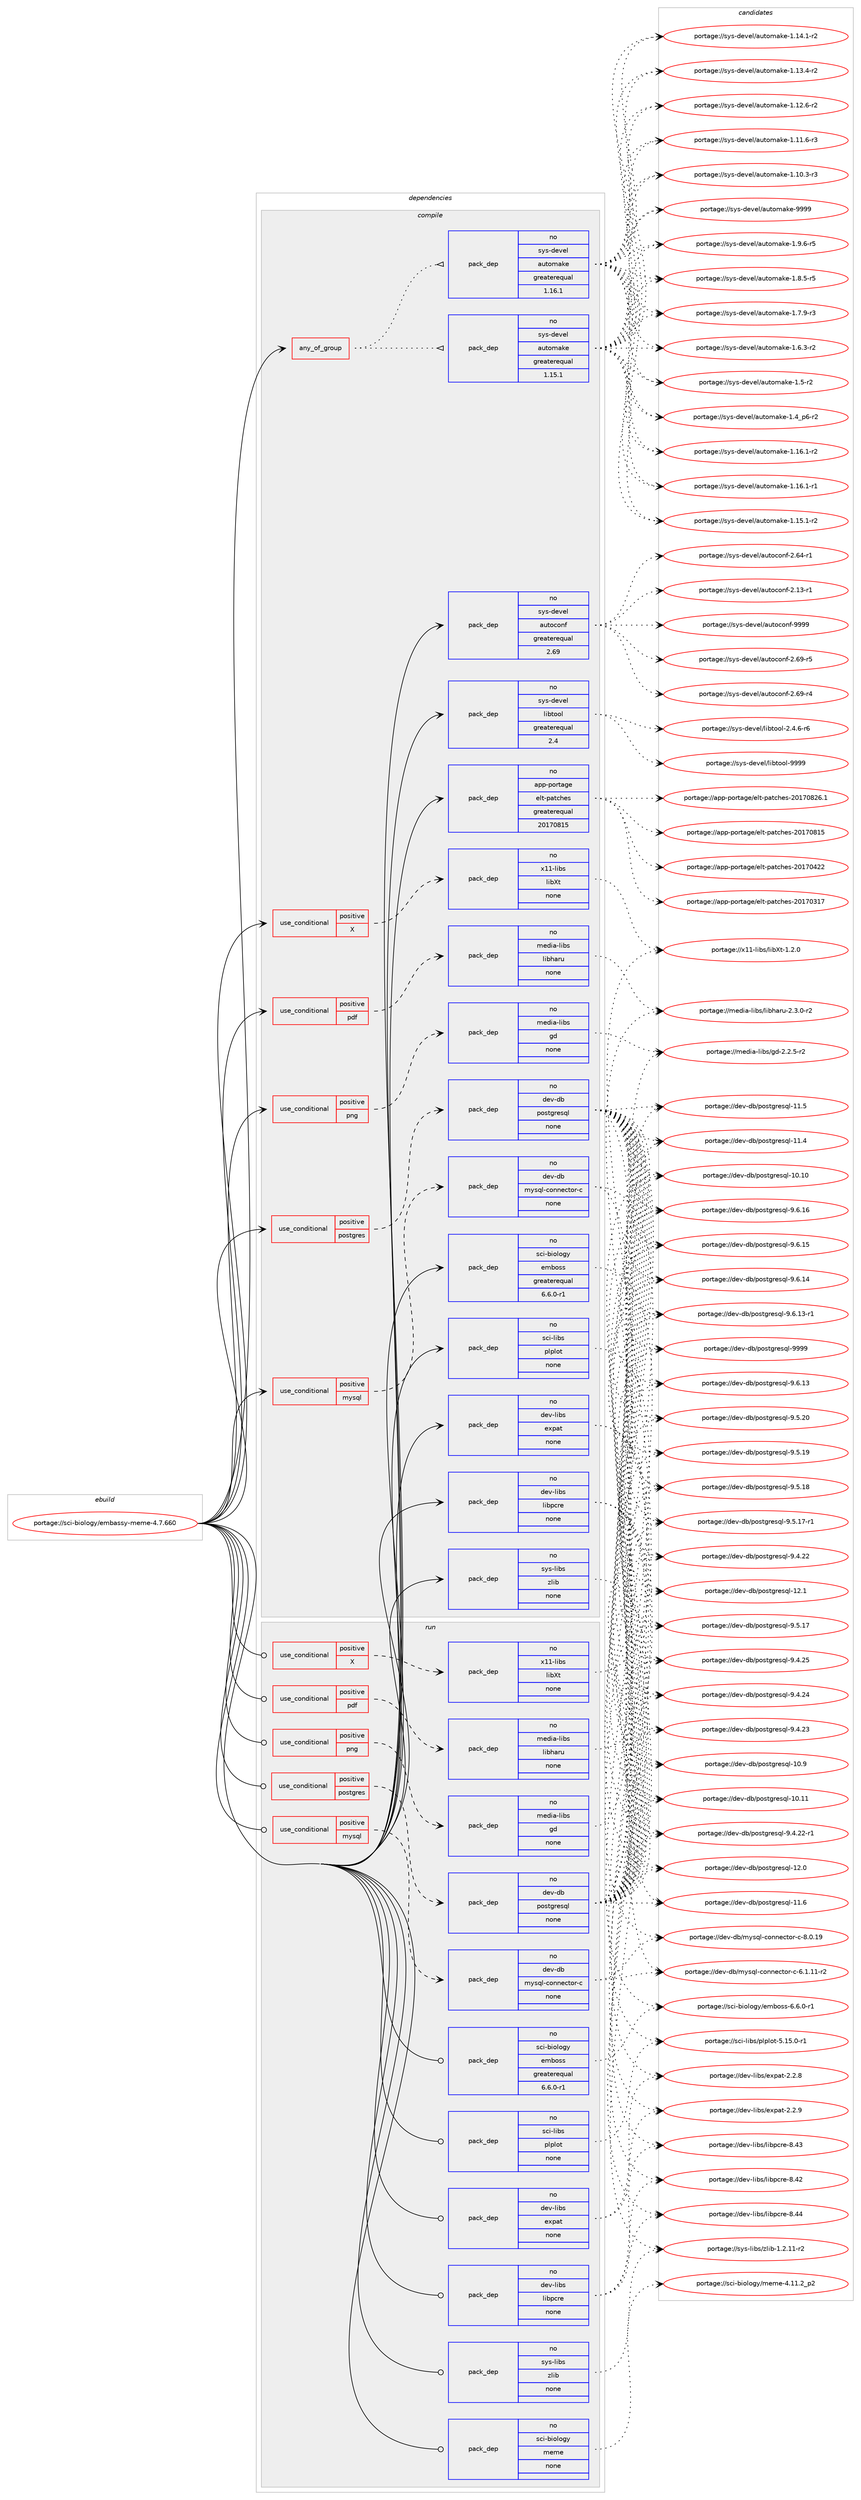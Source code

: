 digraph prolog {

# *************
# Graph options
# *************

newrank=true;
concentrate=true;
compound=true;
graph [rankdir=LR,fontname=Helvetica,fontsize=10,ranksep=1.5];#, ranksep=2.5, nodesep=0.2];
edge  [arrowhead=vee];
node  [fontname=Helvetica,fontsize=10];

# **********
# The ebuild
# **********

subgraph cluster_leftcol {
color=gray;
rank=same;
label=<<i>ebuild</i>>;
id [label="portage://sci-biology/embassy-meme-4.7.660", color=red, width=4, href="../sci-biology/embassy-meme-4.7.660.svg"];
}

# ****************
# The dependencies
# ****************

subgraph cluster_midcol {
color=gray;
label=<<i>dependencies</i>>;
subgraph cluster_compile {
fillcolor="#eeeeee";
style=filled;
label=<<i>compile</i>>;
subgraph any1655 {
dependency100907 [label=<<TABLE BORDER="0" CELLBORDER="1" CELLSPACING="0" CELLPADDING="4"><TR><TD CELLPADDING="10">any_of_group</TD></TR></TABLE>>, shape=none, color=red];subgraph pack78791 {
dependency100908 [label=<<TABLE BORDER="0" CELLBORDER="1" CELLSPACING="0" CELLPADDING="4" WIDTH="220"><TR><TD ROWSPAN="6" CELLPADDING="30">pack_dep</TD></TR><TR><TD WIDTH="110">no</TD></TR><TR><TD>sys-devel</TD></TR><TR><TD>automake</TD></TR><TR><TD>greaterequal</TD></TR><TR><TD>1.16.1</TD></TR></TABLE>>, shape=none, color=blue];
}
dependency100907:e -> dependency100908:w [weight=20,style="dotted",arrowhead="oinv"];
subgraph pack78792 {
dependency100909 [label=<<TABLE BORDER="0" CELLBORDER="1" CELLSPACING="0" CELLPADDING="4" WIDTH="220"><TR><TD ROWSPAN="6" CELLPADDING="30">pack_dep</TD></TR><TR><TD WIDTH="110">no</TD></TR><TR><TD>sys-devel</TD></TR><TR><TD>automake</TD></TR><TR><TD>greaterequal</TD></TR><TR><TD>1.15.1</TD></TR></TABLE>>, shape=none, color=blue];
}
dependency100907:e -> dependency100909:w [weight=20,style="dotted",arrowhead="oinv"];
}
id:e -> dependency100907:w [weight=20,style="solid",arrowhead="vee"];
subgraph cond20370 {
dependency100910 [label=<<TABLE BORDER="0" CELLBORDER="1" CELLSPACING="0" CELLPADDING="4"><TR><TD ROWSPAN="3" CELLPADDING="10">use_conditional</TD></TR><TR><TD>positive</TD></TR><TR><TD>X</TD></TR></TABLE>>, shape=none, color=red];
subgraph pack78793 {
dependency100911 [label=<<TABLE BORDER="0" CELLBORDER="1" CELLSPACING="0" CELLPADDING="4" WIDTH="220"><TR><TD ROWSPAN="6" CELLPADDING="30">pack_dep</TD></TR><TR><TD WIDTH="110">no</TD></TR><TR><TD>x11-libs</TD></TR><TR><TD>libXt</TD></TR><TR><TD>none</TD></TR><TR><TD></TD></TR></TABLE>>, shape=none, color=blue];
}
dependency100910:e -> dependency100911:w [weight=20,style="dashed",arrowhead="vee"];
}
id:e -> dependency100910:w [weight=20,style="solid",arrowhead="vee"];
subgraph cond20371 {
dependency100912 [label=<<TABLE BORDER="0" CELLBORDER="1" CELLSPACING="0" CELLPADDING="4"><TR><TD ROWSPAN="3" CELLPADDING="10">use_conditional</TD></TR><TR><TD>positive</TD></TR><TR><TD>mysql</TD></TR></TABLE>>, shape=none, color=red];
subgraph pack78794 {
dependency100913 [label=<<TABLE BORDER="0" CELLBORDER="1" CELLSPACING="0" CELLPADDING="4" WIDTH="220"><TR><TD ROWSPAN="6" CELLPADDING="30">pack_dep</TD></TR><TR><TD WIDTH="110">no</TD></TR><TR><TD>dev-db</TD></TR><TR><TD>mysql-connector-c</TD></TR><TR><TD>none</TD></TR><TR><TD></TD></TR></TABLE>>, shape=none, color=blue];
}
dependency100912:e -> dependency100913:w [weight=20,style="dashed",arrowhead="vee"];
}
id:e -> dependency100912:w [weight=20,style="solid",arrowhead="vee"];
subgraph cond20372 {
dependency100914 [label=<<TABLE BORDER="0" CELLBORDER="1" CELLSPACING="0" CELLPADDING="4"><TR><TD ROWSPAN="3" CELLPADDING="10">use_conditional</TD></TR><TR><TD>positive</TD></TR><TR><TD>pdf</TD></TR></TABLE>>, shape=none, color=red];
subgraph pack78795 {
dependency100915 [label=<<TABLE BORDER="0" CELLBORDER="1" CELLSPACING="0" CELLPADDING="4" WIDTH="220"><TR><TD ROWSPAN="6" CELLPADDING="30">pack_dep</TD></TR><TR><TD WIDTH="110">no</TD></TR><TR><TD>media-libs</TD></TR><TR><TD>libharu</TD></TR><TR><TD>none</TD></TR><TR><TD></TD></TR></TABLE>>, shape=none, color=blue];
}
dependency100914:e -> dependency100915:w [weight=20,style="dashed",arrowhead="vee"];
}
id:e -> dependency100914:w [weight=20,style="solid",arrowhead="vee"];
subgraph cond20373 {
dependency100916 [label=<<TABLE BORDER="0" CELLBORDER="1" CELLSPACING="0" CELLPADDING="4"><TR><TD ROWSPAN="3" CELLPADDING="10">use_conditional</TD></TR><TR><TD>positive</TD></TR><TR><TD>png</TD></TR></TABLE>>, shape=none, color=red];
subgraph pack78796 {
dependency100917 [label=<<TABLE BORDER="0" CELLBORDER="1" CELLSPACING="0" CELLPADDING="4" WIDTH="220"><TR><TD ROWSPAN="6" CELLPADDING="30">pack_dep</TD></TR><TR><TD WIDTH="110">no</TD></TR><TR><TD>media-libs</TD></TR><TR><TD>gd</TD></TR><TR><TD>none</TD></TR><TR><TD></TD></TR></TABLE>>, shape=none, color=blue];
}
dependency100916:e -> dependency100917:w [weight=20,style="dashed",arrowhead="vee"];
}
id:e -> dependency100916:w [weight=20,style="solid",arrowhead="vee"];
subgraph cond20374 {
dependency100918 [label=<<TABLE BORDER="0" CELLBORDER="1" CELLSPACING="0" CELLPADDING="4"><TR><TD ROWSPAN="3" CELLPADDING="10">use_conditional</TD></TR><TR><TD>positive</TD></TR><TR><TD>postgres</TD></TR></TABLE>>, shape=none, color=red];
subgraph pack78797 {
dependency100919 [label=<<TABLE BORDER="0" CELLBORDER="1" CELLSPACING="0" CELLPADDING="4" WIDTH="220"><TR><TD ROWSPAN="6" CELLPADDING="30">pack_dep</TD></TR><TR><TD WIDTH="110">no</TD></TR><TR><TD>dev-db</TD></TR><TR><TD>postgresql</TD></TR><TR><TD>none</TD></TR><TR><TD></TD></TR></TABLE>>, shape=none, color=blue];
}
dependency100918:e -> dependency100919:w [weight=20,style="dashed",arrowhead="vee"];
}
id:e -> dependency100918:w [weight=20,style="solid",arrowhead="vee"];
subgraph pack78798 {
dependency100920 [label=<<TABLE BORDER="0" CELLBORDER="1" CELLSPACING="0" CELLPADDING="4" WIDTH="220"><TR><TD ROWSPAN="6" CELLPADDING="30">pack_dep</TD></TR><TR><TD WIDTH="110">no</TD></TR><TR><TD>app-portage</TD></TR><TR><TD>elt-patches</TD></TR><TR><TD>greaterequal</TD></TR><TR><TD>20170815</TD></TR></TABLE>>, shape=none, color=blue];
}
id:e -> dependency100920:w [weight=20,style="solid",arrowhead="vee"];
subgraph pack78799 {
dependency100921 [label=<<TABLE BORDER="0" CELLBORDER="1" CELLSPACING="0" CELLPADDING="4" WIDTH="220"><TR><TD ROWSPAN="6" CELLPADDING="30">pack_dep</TD></TR><TR><TD WIDTH="110">no</TD></TR><TR><TD>dev-libs</TD></TR><TR><TD>expat</TD></TR><TR><TD>none</TD></TR><TR><TD></TD></TR></TABLE>>, shape=none, color=blue];
}
id:e -> dependency100921:w [weight=20,style="solid",arrowhead="vee"];
subgraph pack78800 {
dependency100922 [label=<<TABLE BORDER="0" CELLBORDER="1" CELLSPACING="0" CELLPADDING="4" WIDTH="220"><TR><TD ROWSPAN="6" CELLPADDING="30">pack_dep</TD></TR><TR><TD WIDTH="110">no</TD></TR><TR><TD>dev-libs</TD></TR><TR><TD>libpcre</TD></TR><TR><TD>none</TD></TR><TR><TD></TD></TR></TABLE>>, shape=none, color=blue];
}
id:e -> dependency100922:w [weight=20,style="solid",arrowhead="vee"];
subgraph pack78801 {
dependency100923 [label=<<TABLE BORDER="0" CELLBORDER="1" CELLSPACING="0" CELLPADDING="4" WIDTH="220"><TR><TD ROWSPAN="6" CELLPADDING="30">pack_dep</TD></TR><TR><TD WIDTH="110">no</TD></TR><TR><TD>sci-biology</TD></TR><TR><TD>emboss</TD></TR><TR><TD>greaterequal</TD></TR><TR><TD>6.6.0-r1</TD></TR></TABLE>>, shape=none, color=blue];
}
id:e -> dependency100923:w [weight=20,style="solid",arrowhead="vee"];
subgraph pack78802 {
dependency100924 [label=<<TABLE BORDER="0" CELLBORDER="1" CELLSPACING="0" CELLPADDING="4" WIDTH="220"><TR><TD ROWSPAN="6" CELLPADDING="30">pack_dep</TD></TR><TR><TD WIDTH="110">no</TD></TR><TR><TD>sci-libs</TD></TR><TR><TD>plplot</TD></TR><TR><TD>none</TD></TR><TR><TD></TD></TR></TABLE>>, shape=none, color=blue];
}
id:e -> dependency100924:w [weight=20,style="solid",arrowhead="vee"];
subgraph pack78803 {
dependency100925 [label=<<TABLE BORDER="0" CELLBORDER="1" CELLSPACING="0" CELLPADDING="4" WIDTH="220"><TR><TD ROWSPAN="6" CELLPADDING="30">pack_dep</TD></TR><TR><TD WIDTH="110">no</TD></TR><TR><TD>sys-devel</TD></TR><TR><TD>autoconf</TD></TR><TR><TD>greaterequal</TD></TR><TR><TD>2.69</TD></TR></TABLE>>, shape=none, color=blue];
}
id:e -> dependency100925:w [weight=20,style="solid",arrowhead="vee"];
subgraph pack78804 {
dependency100926 [label=<<TABLE BORDER="0" CELLBORDER="1" CELLSPACING="0" CELLPADDING="4" WIDTH="220"><TR><TD ROWSPAN="6" CELLPADDING="30">pack_dep</TD></TR><TR><TD WIDTH="110">no</TD></TR><TR><TD>sys-devel</TD></TR><TR><TD>libtool</TD></TR><TR><TD>greaterequal</TD></TR><TR><TD>2.4</TD></TR></TABLE>>, shape=none, color=blue];
}
id:e -> dependency100926:w [weight=20,style="solid",arrowhead="vee"];
subgraph pack78805 {
dependency100927 [label=<<TABLE BORDER="0" CELLBORDER="1" CELLSPACING="0" CELLPADDING="4" WIDTH="220"><TR><TD ROWSPAN="6" CELLPADDING="30">pack_dep</TD></TR><TR><TD WIDTH="110">no</TD></TR><TR><TD>sys-libs</TD></TR><TR><TD>zlib</TD></TR><TR><TD>none</TD></TR><TR><TD></TD></TR></TABLE>>, shape=none, color=blue];
}
id:e -> dependency100927:w [weight=20,style="solid",arrowhead="vee"];
}
subgraph cluster_compileandrun {
fillcolor="#eeeeee";
style=filled;
label=<<i>compile and run</i>>;
}
subgraph cluster_run {
fillcolor="#eeeeee";
style=filled;
label=<<i>run</i>>;
subgraph cond20375 {
dependency100928 [label=<<TABLE BORDER="0" CELLBORDER="1" CELLSPACING="0" CELLPADDING="4"><TR><TD ROWSPAN="3" CELLPADDING="10">use_conditional</TD></TR><TR><TD>positive</TD></TR><TR><TD>X</TD></TR></TABLE>>, shape=none, color=red];
subgraph pack78806 {
dependency100929 [label=<<TABLE BORDER="0" CELLBORDER="1" CELLSPACING="0" CELLPADDING="4" WIDTH="220"><TR><TD ROWSPAN="6" CELLPADDING="30">pack_dep</TD></TR><TR><TD WIDTH="110">no</TD></TR><TR><TD>x11-libs</TD></TR><TR><TD>libXt</TD></TR><TR><TD>none</TD></TR><TR><TD></TD></TR></TABLE>>, shape=none, color=blue];
}
dependency100928:e -> dependency100929:w [weight=20,style="dashed",arrowhead="vee"];
}
id:e -> dependency100928:w [weight=20,style="solid",arrowhead="odot"];
subgraph cond20376 {
dependency100930 [label=<<TABLE BORDER="0" CELLBORDER="1" CELLSPACING="0" CELLPADDING="4"><TR><TD ROWSPAN="3" CELLPADDING="10">use_conditional</TD></TR><TR><TD>positive</TD></TR><TR><TD>mysql</TD></TR></TABLE>>, shape=none, color=red];
subgraph pack78807 {
dependency100931 [label=<<TABLE BORDER="0" CELLBORDER="1" CELLSPACING="0" CELLPADDING="4" WIDTH="220"><TR><TD ROWSPAN="6" CELLPADDING="30">pack_dep</TD></TR><TR><TD WIDTH="110">no</TD></TR><TR><TD>dev-db</TD></TR><TR><TD>mysql-connector-c</TD></TR><TR><TD>none</TD></TR><TR><TD></TD></TR></TABLE>>, shape=none, color=blue];
}
dependency100930:e -> dependency100931:w [weight=20,style="dashed",arrowhead="vee"];
}
id:e -> dependency100930:w [weight=20,style="solid",arrowhead="odot"];
subgraph cond20377 {
dependency100932 [label=<<TABLE BORDER="0" CELLBORDER="1" CELLSPACING="0" CELLPADDING="4"><TR><TD ROWSPAN="3" CELLPADDING="10">use_conditional</TD></TR><TR><TD>positive</TD></TR><TR><TD>pdf</TD></TR></TABLE>>, shape=none, color=red];
subgraph pack78808 {
dependency100933 [label=<<TABLE BORDER="0" CELLBORDER="1" CELLSPACING="0" CELLPADDING="4" WIDTH="220"><TR><TD ROWSPAN="6" CELLPADDING="30">pack_dep</TD></TR><TR><TD WIDTH="110">no</TD></TR><TR><TD>media-libs</TD></TR><TR><TD>libharu</TD></TR><TR><TD>none</TD></TR><TR><TD></TD></TR></TABLE>>, shape=none, color=blue];
}
dependency100932:e -> dependency100933:w [weight=20,style="dashed",arrowhead="vee"];
}
id:e -> dependency100932:w [weight=20,style="solid",arrowhead="odot"];
subgraph cond20378 {
dependency100934 [label=<<TABLE BORDER="0" CELLBORDER="1" CELLSPACING="0" CELLPADDING="4"><TR><TD ROWSPAN="3" CELLPADDING="10">use_conditional</TD></TR><TR><TD>positive</TD></TR><TR><TD>png</TD></TR></TABLE>>, shape=none, color=red];
subgraph pack78809 {
dependency100935 [label=<<TABLE BORDER="0" CELLBORDER="1" CELLSPACING="0" CELLPADDING="4" WIDTH="220"><TR><TD ROWSPAN="6" CELLPADDING="30">pack_dep</TD></TR><TR><TD WIDTH="110">no</TD></TR><TR><TD>media-libs</TD></TR><TR><TD>gd</TD></TR><TR><TD>none</TD></TR><TR><TD></TD></TR></TABLE>>, shape=none, color=blue];
}
dependency100934:e -> dependency100935:w [weight=20,style="dashed",arrowhead="vee"];
}
id:e -> dependency100934:w [weight=20,style="solid",arrowhead="odot"];
subgraph cond20379 {
dependency100936 [label=<<TABLE BORDER="0" CELLBORDER="1" CELLSPACING="0" CELLPADDING="4"><TR><TD ROWSPAN="3" CELLPADDING="10">use_conditional</TD></TR><TR><TD>positive</TD></TR><TR><TD>postgres</TD></TR></TABLE>>, shape=none, color=red];
subgraph pack78810 {
dependency100937 [label=<<TABLE BORDER="0" CELLBORDER="1" CELLSPACING="0" CELLPADDING="4" WIDTH="220"><TR><TD ROWSPAN="6" CELLPADDING="30">pack_dep</TD></TR><TR><TD WIDTH="110">no</TD></TR><TR><TD>dev-db</TD></TR><TR><TD>postgresql</TD></TR><TR><TD>none</TD></TR><TR><TD></TD></TR></TABLE>>, shape=none, color=blue];
}
dependency100936:e -> dependency100937:w [weight=20,style="dashed",arrowhead="vee"];
}
id:e -> dependency100936:w [weight=20,style="solid",arrowhead="odot"];
subgraph pack78811 {
dependency100938 [label=<<TABLE BORDER="0" CELLBORDER="1" CELLSPACING="0" CELLPADDING="4" WIDTH="220"><TR><TD ROWSPAN="6" CELLPADDING="30">pack_dep</TD></TR><TR><TD WIDTH="110">no</TD></TR><TR><TD>dev-libs</TD></TR><TR><TD>expat</TD></TR><TR><TD>none</TD></TR><TR><TD></TD></TR></TABLE>>, shape=none, color=blue];
}
id:e -> dependency100938:w [weight=20,style="solid",arrowhead="odot"];
subgraph pack78812 {
dependency100939 [label=<<TABLE BORDER="0" CELLBORDER="1" CELLSPACING="0" CELLPADDING="4" WIDTH="220"><TR><TD ROWSPAN="6" CELLPADDING="30">pack_dep</TD></TR><TR><TD WIDTH="110">no</TD></TR><TR><TD>dev-libs</TD></TR><TR><TD>libpcre</TD></TR><TR><TD>none</TD></TR><TR><TD></TD></TR></TABLE>>, shape=none, color=blue];
}
id:e -> dependency100939:w [weight=20,style="solid",arrowhead="odot"];
subgraph pack78813 {
dependency100940 [label=<<TABLE BORDER="0" CELLBORDER="1" CELLSPACING="0" CELLPADDING="4" WIDTH="220"><TR><TD ROWSPAN="6" CELLPADDING="30">pack_dep</TD></TR><TR><TD WIDTH="110">no</TD></TR><TR><TD>sci-biology</TD></TR><TR><TD>emboss</TD></TR><TR><TD>greaterequal</TD></TR><TR><TD>6.6.0-r1</TD></TR></TABLE>>, shape=none, color=blue];
}
id:e -> dependency100940:w [weight=20,style="solid",arrowhead="odot"];
subgraph pack78814 {
dependency100941 [label=<<TABLE BORDER="0" CELLBORDER="1" CELLSPACING="0" CELLPADDING="4" WIDTH="220"><TR><TD ROWSPAN="6" CELLPADDING="30">pack_dep</TD></TR><TR><TD WIDTH="110">no</TD></TR><TR><TD>sci-biology</TD></TR><TR><TD>meme</TD></TR><TR><TD>none</TD></TR><TR><TD></TD></TR></TABLE>>, shape=none, color=blue];
}
id:e -> dependency100941:w [weight=20,style="solid",arrowhead="odot"];
subgraph pack78815 {
dependency100942 [label=<<TABLE BORDER="0" CELLBORDER="1" CELLSPACING="0" CELLPADDING="4" WIDTH="220"><TR><TD ROWSPAN="6" CELLPADDING="30">pack_dep</TD></TR><TR><TD WIDTH="110">no</TD></TR><TR><TD>sci-libs</TD></TR><TR><TD>plplot</TD></TR><TR><TD>none</TD></TR><TR><TD></TD></TR></TABLE>>, shape=none, color=blue];
}
id:e -> dependency100942:w [weight=20,style="solid",arrowhead="odot"];
subgraph pack78816 {
dependency100943 [label=<<TABLE BORDER="0" CELLBORDER="1" CELLSPACING="0" CELLPADDING="4" WIDTH="220"><TR><TD ROWSPAN="6" CELLPADDING="30">pack_dep</TD></TR><TR><TD WIDTH="110">no</TD></TR><TR><TD>sys-libs</TD></TR><TR><TD>zlib</TD></TR><TR><TD>none</TD></TR><TR><TD></TD></TR></TABLE>>, shape=none, color=blue];
}
id:e -> dependency100943:w [weight=20,style="solid",arrowhead="odot"];
}
}

# **************
# The candidates
# **************

subgraph cluster_choices {
rank=same;
color=gray;
label=<<i>candidates</i>>;

subgraph choice78791 {
color=black;
nodesep=1;
choice115121115451001011181011084797117116111109971071014557575757 [label="portage://sys-devel/automake-9999", color=red, width=4,href="../sys-devel/automake-9999.svg"];
choice115121115451001011181011084797117116111109971071014549465746544511453 [label="portage://sys-devel/automake-1.9.6-r5", color=red, width=4,href="../sys-devel/automake-1.9.6-r5.svg"];
choice115121115451001011181011084797117116111109971071014549465646534511453 [label="portage://sys-devel/automake-1.8.5-r5", color=red, width=4,href="../sys-devel/automake-1.8.5-r5.svg"];
choice115121115451001011181011084797117116111109971071014549465546574511451 [label="portage://sys-devel/automake-1.7.9-r3", color=red, width=4,href="../sys-devel/automake-1.7.9-r3.svg"];
choice115121115451001011181011084797117116111109971071014549465446514511450 [label="portage://sys-devel/automake-1.6.3-r2", color=red, width=4,href="../sys-devel/automake-1.6.3-r2.svg"];
choice11512111545100101118101108479711711611110997107101454946534511450 [label="portage://sys-devel/automake-1.5-r2", color=red, width=4,href="../sys-devel/automake-1.5-r2.svg"];
choice115121115451001011181011084797117116111109971071014549465295112544511450 [label="portage://sys-devel/automake-1.4_p6-r2", color=red, width=4,href="../sys-devel/automake-1.4_p6-r2.svg"];
choice11512111545100101118101108479711711611110997107101454946495446494511450 [label="portage://sys-devel/automake-1.16.1-r2", color=red, width=4,href="../sys-devel/automake-1.16.1-r2.svg"];
choice11512111545100101118101108479711711611110997107101454946495446494511449 [label="portage://sys-devel/automake-1.16.1-r1", color=red, width=4,href="../sys-devel/automake-1.16.1-r1.svg"];
choice11512111545100101118101108479711711611110997107101454946495346494511450 [label="portage://sys-devel/automake-1.15.1-r2", color=red, width=4,href="../sys-devel/automake-1.15.1-r2.svg"];
choice11512111545100101118101108479711711611110997107101454946495246494511450 [label="portage://sys-devel/automake-1.14.1-r2", color=red, width=4,href="../sys-devel/automake-1.14.1-r2.svg"];
choice11512111545100101118101108479711711611110997107101454946495146524511450 [label="portage://sys-devel/automake-1.13.4-r2", color=red, width=4,href="../sys-devel/automake-1.13.4-r2.svg"];
choice11512111545100101118101108479711711611110997107101454946495046544511450 [label="portage://sys-devel/automake-1.12.6-r2", color=red, width=4,href="../sys-devel/automake-1.12.6-r2.svg"];
choice11512111545100101118101108479711711611110997107101454946494946544511451 [label="portage://sys-devel/automake-1.11.6-r3", color=red, width=4,href="../sys-devel/automake-1.11.6-r3.svg"];
choice11512111545100101118101108479711711611110997107101454946494846514511451 [label="portage://sys-devel/automake-1.10.3-r3", color=red, width=4,href="../sys-devel/automake-1.10.3-r3.svg"];
dependency100908:e -> choice115121115451001011181011084797117116111109971071014557575757:w [style=dotted,weight="100"];
dependency100908:e -> choice115121115451001011181011084797117116111109971071014549465746544511453:w [style=dotted,weight="100"];
dependency100908:e -> choice115121115451001011181011084797117116111109971071014549465646534511453:w [style=dotted,weight="100"];
dependency100908:e -> choice115121115451001011181011084797117116111109971071014549465546574511451:w [style=dotted,weight="100"];
dependency100908:e -> choice115121115451001011181011084797117116111109971071014549465446514511450:w [style=dotted,weight="100"];
dependency100908:e -> choice11512111545100101118101108479711711611110997107101454946534511450:w [style=dotted,weight="100"];
dependency100908:e -> choice115121115451001011181011084797117116111109971071014549465295112544511450:w [style=dotted,weight="100"];
dependency100908:e -> choice11512111545100101118101108479711711611110997107101454946495446494511450:w [style=dotted,weight="100"];
dependency100908:e -> choice11512111545100101118101108479711711611110997107101454946495446494511449:w [style=dotted,weight="100"];
dependency100908:e -> choice11512111545100101118101108479711711611110997107101454946495346494511450:w [style=dotted,weight="100"];
dependency100908:e -> choice11512111545100101118101108479711711611110997107101454946495246494511450:w [style=dotted,weight="100"];
dependency100908:e -> choice11512111545100101118101108479711711611110997107101454946495146524511450:w [style=dotted,weight="100"];
dependency100908:e -> choice11512111545100101118101108479711711611110997107101454946495046544511450:w [style=dotted,weight="100"];
dependency100908:e -> choice11512111545100101118101108479711711611110997107101454946494946544511451:w [style=dotted,weight="100"];
dependency100908:e -> choice11512111545100101118101108479711711611110997107101454946494846514511451:w [style=dotted,weight="100"];
}
subgraph choice78792 {
color=black;
nodesep=1;
choice115121115451001011181011084797117116111109971071014557575757 [label="portage://sys-devel/automake-9999", color=red, width=4,href="../sys-devel/automake-9999.svg"];
choice115121115451001011181011084797117116111109971071014549465746544511453 [label="portage://sys-devel/automake-1.9.6-r5", color=red, width=4,href="../sys-devel/automake-1.9.6-r5.svg"];
choice115121115451001011181011084797117116111109971071014549465646534511453 [label="portage://sys-devel/automake-1.8.5-r5", color=red, width=4,href="../sys-devel/automake-1.8.5-r5.svg"];
choice115121115451001011181011084797117116111109971071014549465546574511451 [label="portage://sys-devel/automake-1.7.9-r3", color=red, width=4,href="../sys-devel/automake-1.7.9-r3.svg"];
choice115121115451001011181011084797117116111109971071014549465446514511450 [label="portage://sys-devel/automake-1.6.3-r2", color=red, width=4,href="../sys-devel/automake-1.6.3-r2.svg"];
choice11512111545100101118101108479711711611110997107101454946534511450 [label="portage://sys-devel/automake-1.5-r2", color=red, width=4,href="../sys-devel/automake-1.5-r2.svg"];
choice115121115451001011181011084797117116111109971071014549465295112544511450 [label="portage://sys-devel/automake-1.4_p6-r2", color=red, width=4,href="../sys-devel/automake-1.4_p6-r2.svg"];
choice11512111545100101118101108479711711611110997107101454946495446494511450 [label="portage://sys-devel/automake-1.16.1-r2", color=red, width=4,href="../sys-devel/automake-1.16.1-r2.svg"];
choice11512111545100101118101108479711711611110997107101454946495446494511449 [label="portage://sys-devel/automake-1.16.1-r1", color=red, width=4,href="../sys-devel/automake-1.16.1-r1.svg"];
choice11512111545100101118101108479711711611110997107101454946495346494511450 [label="portage://sys-devel/automake-1.15.1-r2", color=red, width=4,href="../sys-devel/automake-1.15.1-r2.svg"];
choice11512111545100101118101108479711711611110997107101454946495246494511450 [label="portage://sys-devel/automake-1.14.1-r2", color=red, width=4,href="../sys-devel/automake-1.14.1-r2.svg"];
choice11512111545100101118101108479711711611110997107101454946495146524511450 [label="portage://sys-devel/automake-1.13.4-r2", color=red, width=4,href="../sys-devel/automake-1.13.4-r2.svg"];
choice11512111545100101118101108479711711611110997107101454946495046544511450 [label="portage://sys-devel/automake-1.12.6-r2", color=red, width=4,href="../sys-devel/automake-1.12.6-r2.svg"];
choice11512111545100101118101108479711711611110997107101454946494946544511451 [label="portage://sys-devel/automake-1.11.6-r3", color=red, width=4,href="../sys-devel/automake-1.11.6-r3.svg"];
choice11512111545100101118101108479711711611110997107101454946494846514511451 [label="portage://sys-devel/automake-1.10.3-r3", color=red, width=4,href="../sys-devel/automake-1.10.3-r3.svg"];
dependency100909:e -> choice115121115451001011181011084797117116111109971071014557575757:w [style=dotted,weight="100"];
dependency100909:e -> choice115121115451001011181011084797117116111109971071014549465746544511453:w [style=dotted,weight="100"];
dependency100909:e -> choice115121115451001011181011084797117116111109971071014549465646534511453:w [style=dotted,weight="100"];
dependency100909:e -> choice115121115451001011181011084797117116111109971071014549465546574511451:w [style=dotted,weight="100"];
dependency100909:e -> choice115121115451001011181011084797117116111109971071014549465446514511450:w [style=dotted,weight="100"];
dependency100909:e -> choice11512111545100101118101108479711711611110997107101454946534511450:w [style=dotted,weight="100"];
dependency100909:e -> choice115121115451001011181011084797117116111109971071014549465295112544511450:w [style=dotted,weight="100"];
dependency100909:e -> choice11512111545100101118101108479711711611110997107101454946495446494511450:w [style=dotted,weight="100"];
dependency100909:e -> choice11512111545100101118101108479711711611110997107101454946495446494511449:w [style=dotted,weight="100"];
dependency100909:e -> choice11512111545100101118101108479711711611110997107101454946495346494511450:w [style=dotted,weight="100"];
dependency100909:e -> choice11512111545100101118101108479711711611110997107101454946495246494511450:w [style=dotted,weight="100"];
dependency100909:e -> choice11512111545100101118101108479711711611110997107101454946495146524511450:w [style=dotted,weight="100"];
dependency100909:e -> choice11512111545100101118101108479711711611110997107101454946495046544511450:w [style=dotted,weight="100"];
dependency100909:e -> choice11512111545100101118101108479711711611110997107101454946494946544511451:w [style=dotted,weight="100"];
dependency100909:e -> choice11512111545100101118101108479711711611110997107101454946494846514511451:w [style=dotted,weight="100"];
}
subgraph choice78793 {
color=black;
nodesep=1;
choice12049494510810598115471081059888116454946504648 [label="portage://x11-libs/libXt-1.2.0", color=red, width=4,href="../x11-libs/libXt-1.2.0.svg"];
dependency100911:e -> choice12049494510810598115471081059888116454946504648:w [style=dotted,weight="100"];
}
subgraph choice78794 {
color=black;
nodesep=1;
choice100101118451009847109121115113108459911111011010199116111114459945564648464957 [label="portage://dev-db/mysql-connector-c-8.0.19", color=red, width=4,href="../dev-db/mysql-connector-c-8.0.19.svg"];
choice1001011184510098471091211151131084599111110110101991161111144599455446494649494511450 [label="portage://dev-db/mysql-connector-c-6.1.11-r2", color=red, width=4,href="../dev-db/mysql-connector-c-6.1.11-r2.svg"];
dependency100913:e -> choice100101118451009847109121115113108459911111011010199116111114459945564648464957:w [style=dotted,weight="100"];
dependency100913:e -> choice1001011184510098471091211151131084599111110110101991161111144599455446494649494511450:w [style=dotted,weight="100"];
}
subgraph choice78795 {
color=black;
nodesep=1;
choice1091011001059745108105981154710810598104971141174550465146484511450 [label="portage://media-libs/libharu-2.3.0-r2", color=red, width=4,href="../media-libs/libharu-2.3.0-r2.svg"];
dependency100915:e -> choice1091011001059745108105981154710810598104971141174550465146484511450:w [style=dotted,weight="100"];
}
subgraph choice78796 {
color=black;
nodesep=1;
choice109101100105974510810598115471031004550465046534511450 [label="portage://media-libs/gd-2.2.5-r2", color=red, width=4,href="../media-libs/gd-2.2.5-r2.svg"];
dependency100917:e -> choice109101100105974510810598115471031004550465046534511450:w [style=dotted,weight="100"];
}
subgraph choice78797 {
color=black;
nodesep=1;
choice1001011184510098471121111151161031141011151131084557575757 [label="portage://dev-db/postgresql-9999", color=red, width=4,href="../dev-db/postgresql-9999.svg"];
choice10010111845100984711211111511610311410111511310845574654464954 [label="portage://dev-db/postgresql-9.6.16", color=red, width=4,href="../dev-db/postgresql-9.6.16.svg"];
choice10010111845100984711211111511610311410111511310845574654464953 [label="portage://dev-db/postgresql-9.6.15", color=red, width=4,href="../dev-db/postgresql-9.6.15.svg"];
choice10010111845100984711211111511610311410111511310845574654464952 [label="portage://dev-db/postgresql-9.6.14", color=red, width=4,href="../dev-db/postgresql-9.6.14.svg"];
choice100101118451009847112111115116103114101115113108455746544649514511449 [label="portage://dev-db/postgresql-9.6.13-r1", color=red, width=4,href="../dev-db/postgresql-9.6.13-r1.svg"];
choice10010111845100984711211111511610311410111511310845574654464951 [label="portage://dev-db/postgresql-9.6.13", color=red, width=4,href="../dev-db/postgresql-9.6.13.svg"];
choice10010111845100984711211111511610311410111511310845574653465048 [label="portage://dev-db/postgresql-9.5.20", color=red, width=4,href="../dev-db/postgresql-9.5.20.svg"];
choice10010111845100984711211111511610311410111511310845574653464957 [label="portage://dev-db/postgresql-9.5.19", color=red, width=4,href="../dev-db/postgresql-9.5.19.svg"];
choice10010111845100984711211111511610311410111511310845574653464956 [label="portage://dev-db/postgresql-9.5.18", color=red, width=4,href="../dev-db/postgresql-9.5.18.svg"];
choice100101118451009847112111115116103114101115113108455746534649554511449 [label="portage://dev-db/postgresql-9.5.17-r1", color=red, width=4,href="../dev-db/postgresql-9.5.17-r1.svg"];
choice10010111845100984711211111511610311410111511310845574653464955 [label="portage://dev-db/postgresql-9.5.17", color=red, width=4,href="../dev-db/postgresql-9.5.17.svg"];
choice10010111845100984711211111511610311410111511310845574652465053 [label="portage://dev-db/postgresql-9.4.25", color=red, width=4,href="../dev-db/postgresql-9.4.25.svg"];
choice10010111845100984711211111511610311410111511310845574652465052 [label="portage://dev-db/postgresql-9.4.24", color=red, width=4,href="../dev-db/postgresql-9.4.24.svg"];
choice10010111845100984711211111511610311410111511310845574652465051 [label="portage://dev-db/postgresql-9.4.23", color=red, width=4,href="../dev-db/postgresql-9.4.23.svg"];
choice100101118451009847112111115116103114101115113108455746524650504511449 [label="portage://dev-db/postgresql-9.4.22-r1", color=red, width=4,href="../dev-db/postgresql-9.4.22-r1.svg"];
choice10010111845100984711211111511610311410111511310845574652465050 [label="portage://dev-db/postgresql-9.4.22", color=red, width=4,href="../dev-db/postgresql-9.4.22.svg"];
choice1001011184510098471121111151161031141011151131084549504649 [label="portage://dev-db/postgresql-12.1", color=red, width=4,href="../dev-db/postgresql-12.1.svg"];
choice1001011184510098471121111151161031141011151131084549504648 [label="portage://dev-db/postgresql-12.0", color=red, width=4,href="../dev-db/postgresql-12.0.svg"];
choice1001011184510098471121111151161031141011151131084549494654 [label="portage://dev-db/postgresql-11.6", color=red, width=4,href="../dev-db/postgresql-11.6.svg"];
choice1001011184510098471121111151161031141011151131084549494653 [label="portage://dev-db/postgresql-11.5", color=red, width=4,href="../dev-db/postgresql-11.5.svg"];
choice1001011184510098471121111151161031141011151131084549494652 [label="portage://dev-db/postgresql-11.4", color=red, width=4,href="../dev-db/postgresql-11.4.svg"];
choice1001011184510098471121111151161031141011151131084549484657 [label="portage://dev-db/postgresql-10.9", color=red, width=4,href="../dev-db/postgresql-10.9.svg"];
choice100101118451009847112111115116103114101115113108454948464949 [label="portage://dev-db/postgresql-10.11", color=red, width=4,href="../dev-db/postgresql-10.11.svg"];
choice100101118451009847112111115116103114101115113108454948464948 [label="portage://dev-db/postgresql-10.10", color=red, width=4,href="../dev-db/postgresql-10.10.svg"];
dependency100919:e -> choice1001011184510098471121111151161031141011151131084557575757:w [style=dotted,weight="100"];
dependency100919:e -> choice10010111845100984711211111511610311410111511310845574654464954:w [style=dotted,weight="100"];
dependency100919:e -> choice10010111845100984711211111511610311410111511310845574654464953:w [style=dotted,weight="100"];
dependency100919:e -> choice10010111845100984711211111511610311410111511310845574654464952:w [style=dotted,weight="100"];
dependency100919:e -> choice100101118451009847112111115116103114101115113108455746544649514511449:w [style=dotted,weight="100"];
dependency100919:e -> choice10010111845100984711211111511610311410111511310845574654464951:w [style=dotted,weight="100"];
dependency100919:e -> choice10010111845100984711211111511610311410111511310845574653465048:w [style=dotted,weight="100"];
dependency100919:e -> choice10010111845100984711211111511610311410111511310845574653464957:w [style=dotted,weight="100"];
dependency100919:e -> choice10010111845100984711211111511610311410111511310845574653464956:w [style=dotted,weight="100"];
dependency100919:e -> choice100101118451009847112111115116103114101115113108455746534649554511449:w [style=dotted,weight="100"];
dependency100919:e -> choice10010111845100984711211111511610311410111511310845574653464955:w [style=dotted,weight="100"];
dependency100919:e -> choice10010111845100984711211111511610311410111511310845574652465053:w [style=dotted,weight="100"];
dependency100919:e -> choice10010111845100984711211111511610311410111511310845574652465052:w [style=dotted,weight="100"];
dependency100919:e -> choice10010111845100984711211111511610311410111511310845574652465051:w [style=dotted,weight="100"];
dependency100919:e -> choice100101118451009847112111115116103114101115113108455746524650504511449:w [style=dotted,weight="100"];
dependency100919:e -> choice10010111845100984711211111511610311410111511310845574652465050:w [style=dotted,weight="100"];
dependency100919:e -> choice1001011184510098471121111151161031141011151131084549504649:w [style=dotted,weight="100"];
dependency100919:e -> choice1001011184510098471121111151161031141011151131084549504648:w [style=dotted,weight="100"];
dependency100919:e -> choice1001011184510098471121111151161031141011151131084549494654:w [style=dotted,weight="100"];
dependency100919:e -> choice1001011184510098471121111151161031141011151131084549494653:w [style=dotted,weight="100"];
dependency100919:e -> choice1001011184510098471121111151161031141011151131084549494652:w [style=dotted,weight="100"];
dependency100919:e -> choice1001011184510098471121111151161031141011151131084549484657:w [style=dotted,weight="100"];
dependency100919:e -> choice100101118451009847112111115116103114101115113108454948464949:w [style=dotted,weight="100"];
dependency100919:e -> choice100101118451009847112111115116103114101115113108454948464948:w [style=dotted,weight="100"];
}
subgraph choice78798 {
color=black;
nodesep=1;
choice971121124511211111411697103101471011081164511297116991041011154550484955485650544649 [label="portage://app-portage/elt-patches-20170826.1", color=red, width=4,href="../app-portage/elt-patches-20170826.1.svg"];
choice97112112451121111141169710310147101108116451129711699104101115455048495548564953 [label="portage://app-portage/elt-patches-20170815", color=red, width=4,href="../app-portage/elt-patches-20170815.svg"];
choice97112112451121111141169710310147101108116451129711699104101115455048495548525050 [label="portage://app-portage/elt-patches-20170422", color=red, width=4,href="../app-portage/elt-patches-20170422.svg"];
choice97112112451121111141169710310147101108116451129711699104101115455048495548514955 [label="portage://app-portage/elt-patches-20170317", color=red, width=4,href="../app-portage/elt-patches-20170317.svg"];
dependency100920:e -> choice971121124511211111411697103101471011081164511297116991041011154550484955485650544649:w [style=dotted,weight="100"];
dependency100920:e -> choice97112112451121111141169710310147101108116451129711699104101115455048495548564953:w [style=dotted,weight="100"];
dependency100920:e -> choice97112112451121111141169710310147101108116451129711699104101115455048495548525050:w [style=dotted,weight="100"];
dependency100920:e -> choice97112112451121111141169710310147101108116451129711699104101115455048495548514955:w [style=dotted,weight="100"];
}
subgraph choice78799 {
color=black;
nodesep=1;
choice10010111845108105981154710112011297116455046504657 [label="portage://dev-libs/expat-2.2.9", color=red, width=4,href="../dev-libs/expat-2.2.9.svg"];
choice10010111845108105981154710112011297116455046504656 [label="portage://dev-libs/expat-2.2.8", color=red, width=4,href="../dev-libs/expat-2.2.8.svg"];
dependency100921:e -> choice10010111845108105981154710112011297116455046504657:w [style=dotted,weight="100"];
dependency100921:e -> choice10010111845108105981154710112011297116455046504656:w [style=dotted,weight="100"];
}
subgraph choice78800 {
color=black;
nodesep=1;
choice10010111845108105981154710810598112991141014556465252 [label="portage://dev-libs/libpcre-8.44", color=red, width=4,href="../dev-libs/libpcre-8.44.svg"];
choice10010111845108105981154710810598112991141014556465251 [label="portage://dev-libs/libpcre-8.43", color=red, width=4,href="../dev-libs/libpcre-8.43.svg"];
choice10010111845108105981154710810598112991141014556465250 [label="portage://dev-libs/libpcre-8.42", color=red, width=4,href="../dev-libs/libpcre-8.42.svg"];
dependency100922:e -> choice10010111845108105981154710810598112991141014556465252:w [style=dotted,weight="100"];
dependency100922:e -> choice10010111845108105981154710810598112991141014556465251:w [style=dotted,weight="100"];
dependency100922:e -> choice10010111845108105981154710810598112991141014556465250:w [style=dotted,weight="100"];
}
subgraph choice78801 {
color=black;
nodesep=1;
choice11599105459810511110811110312147101109981111151154554465446484511449 [label="portage://sci-biology/emboss-6.6.0-r1", color=red, width=4,href="../sci-biology/emboss-6.6.0-r1.svg"];
dependency100923:e -> choice11599105459810511110811110312147101109981111151154554465446484511449:w [style=dotted,weight="100"];
}
subgraph choice78802 {
color=black;
nodesep=1;
choice11599105451081059811547112108112108111116455346495346484511449 [label="portage://sci-libs/plplot-5.15.0-r1", color=red, width=4,href="../sci-libs/plplot-5.15.0-r1.svg"];
dependency100924:e -> choice11599105451081059811547112108112108111116455346495346484511449:w [style=dotted,weight="100"];
}
subgraph choice78803 {
color=black;
nodesep=1;
choice115121115451001011181011084797117116111991111101024557575757 [label="portage://sys-devel/autoconf-9999", color=red, width=4,href="../sys-devel/autoconf-9999.svg"];
choice1151211154510010111810110847971171161119911111010245504654574511453 [label="portage://sys-devel/autoconf-2.69-r5", color=red, width=4,href="../sys-devel/autoconf-2.69-r5.svg"];
choice1151211154510010111810110847971171161119911111010245504654574511452 [label="portage://sys-devel/autoconf-2.69-r4", color=red, width=4,href="../sys-devel/autoconf-2.69-r4.svg"];
choice1151211154510010111810110847971171161119911111010245504654524511449 [label="portage://sys-devel/autoconf-2.64-r1", color=red, width=4,href="../sys-devel/autoconf-2.64-r1.svg"];
choice1151211154510010111810110847971171161119911111010245504649514511449 [label="portage://sys-devel/autoconf-2.13-r1", color=red, width=4,href="../sys-devel/autoconf-2.13-r1.svg"];
dependency100925:e -> choice115121115451001011181011084797117116111991111101024557575757:w [style=dotted,weight="100"];
dependency100925:e -> choice1151211154510010111810110847971171161119911111010245504654574511453:w [style=dotted,weight="100"];
dependency100925:e -> choice1151211154510010111810110847971171161119911111010245504654574511452:w [style=dotted,weight="100"];
dependency100925:e -> choice1151211154510010111810110847971171161119911111010245504654524511449:w [style=dotted,weight="100"];
dependency100925:e -> choice1151211154510010111810110847971171161119911111010245504649514511449:w [style=dotted,weight="100"];
}
subgraph choice78804 {
color=black;
nodesep=1;
choice1151211154510010111810110847108105981161111111084557575757 [label="portage://sys-devel/libtool-9999", color=red, width=4,href="../sys-devel/libtool-9999.svg"];
choice1151211154510010111810110847108105981161111111084550465246544511454 [label="portage://sys-devel/libtool-2.4.6-r6", color=red, width=4,href="../sys-devel/libtool-2.4.6-r6.svg"];
dependency100926:e -> choice1151211154510010111810110847108105981161111111084557575757:w [style=dotted,weight="100"];
dependency100926:e -> choice1151211154510010111810110847108105981161111111084550465246544511454:w [style=dotted,weight="100"];
}
subgraph choice78805 {
color=black;
nodesep=1;
choice11512111545108105981154712210810598454946504649494511450 [label="portage://sys-libs/zlib-1.2.11-r2", color=red, width=4,href="../sys-libs/zlib-1.2.11-r2.svg"];
dependency100927:e -> choice11512111545108105981154712210810598454946504649494511450:w [style=dotted,weight="100"];
}
subgraph choice78806 {
color=black;
nodesep=1;
choice12049494510810598115471081059888116454946504648 [label="portage://x11-libs/libXt-1.2.0", color=red, width=4,href="../x11-libs/libXt-1.2.0.svg"];
dependency100929:e -> choice12049494510810598115471081059888116454946504648:w [style=dotted,weight="100"];
}
subgraph choice78807 {
color=black;
nodesep=1;
choice100101118451009847109121115113108459911111011010199116111114459945564648464957 [label="portage://dev-db/mysql-connector-c-8.0.19", color=red, width=4,href="../dev-db/mysql-connector-c-8.0.19.svg"];
choice1001011184510098471091211151131084599111110110101991161111144599455446494649494511450 [label="portage://dev-db/mysql-connector-c-6.1.11-r2", color=red, width=4,href="../dev-db/mysql-connector-c-6.1.11-r2.svg"];
dependency100931:e -> choice100101118451009847109121115113108459911111011010199116111114459945564648464957:w [style=dotted,weight="100"];
dependency100931:e -> choice1001011184510098471091211151131084599111110110101991161111144599455446494649494511450:w [style=dotted,weight="100"];
}
subgraph choice78808 {
color=black;
nodesep=1;
choice1091011001059745108105981154710810598104971141174550465146484511450 [label="portage://media-libs/libharu-2.3.0-r2", color=red, width=4,href="../media-libs/libharu-2.3.0-r2.svg"];
dependency100933:e -> choice1091011001059745108105981154710810598104971141174550465146484511450:w [style=dotted,weight="100"];
}
subgraph choice78809 {
color=black;
nodesep=1;
choice109101100105974510810598115471031004550465046534511450 [label="portage://media-libs/gd-2.2.5-r2", color=red, width=4,href="../media-libs/gd-2.2.5-r2.svg"];
dependency100935:e -> choice109101100105974510810598115471031004550465046534511450:w [style=dotted,weight="100"];
}
subgraph choice78810 {
color=black;
nodesep=1;
choice1001011184510098471121111151161031141011151131084557575757 [label="portage://dev-db/postgresql-9999", color=red, width=4,href="../dev-db/postgresql-9999.svg"];
choice10010111845100984711211111511610311410111511310845574654464954 [label="portage://dev-db/postgresql-9.6.16", color=red, width=4,href="../dev-db/postgresql-9.6.16.svg"];
choice10010111845100984711211111511610311410111511310845574654464953 [label="portage://dev-db/postgresql-9.6.15", color=red, width=4,href="../dev-db/postgresql-9.6.15.svg"];
choice10010111845100984711211111511610311410111511310845574654464952 [label="portage://dev-db/postgresql-9.6.14", color=red, width=4,href="../dev-db/postgresql-9.6.14.svg"];
choice100101118451009847112111115116103114101115113108455746544649514511449 [label="portage://dev-db/postgresql-9.6.13-r1", color=red, width=4,href="../dev-db/postgresql-9.6.13-r1.svg"];
choice10010111845100984711211111511610311410111511310845574654464951 [label="portage://dev-db/postgresql-9.6.13", color=red, width=4,href="../dev-db/postgresql-9.6.13.svg"];
choice10010111845100984711211111511610311410111511310845574653465048 [label="portage://dev-db/postgresql-9.5.20", color=red, width=4,href="../dev-db/postgresql-9.5.20.svg"];
choice10010111845100984711211111511610311410111511310845574653464957 [label="portage://dev-db/postgresql-9.5.19", color=red, width=4,href="../dev-db/postgresql-9.5.19.svg"];
choice10010111845100984711211111511610311410111511310845574653464956 [label="portage://dev-db/postgresql-9.5.18", color=red, width=4,href="../dev-db/postgresql-9.5.18.svg"];
choice100101118451009847112111115116103114101115113108455746534649554511449 [label="portage://dev-db/postgresql-9.5.17-r1", color=red, width=4,href="../dev-db/postgresql-9.5.17-r1.svg"];
choice10010111845100984711211111511610311410111511310845574653464955 [label="portage://dev-db/postgresql-9.5.17", color=red, width=4,href="../dev-db/postgresql-9.5.17.svg"];
choice10010111845100984711211111511610311410111511310845574652465053 [label="portage://dev-db/postgresql-9.4.25", color=red, width=4,href="../dev-db/postgresql-9.4.25.svg"];
choice10010111845100984711211111511610311410111511310845574652465052 [label="portage://dev-db/postgresql-9.4.24", color=red, width=4,href="../dev-db/postgresql-9.4.24.svg"];
choice10010111845100984711211111511610311410111511310845574652465051 [label="portage://dev-db/postgresql-9.4.23", color=red, width=4,href="../dev-db/postgresql-9.4.23.svg"];
choice100101118451009847112111115116103114101115113108455746524650504511449 [label="portage://dev-db/postgresql-9.4.22-r1", color=red, width=4,href="../dev-db/postgresql-9.4.22-r1.svg"];
choice10010111845100984711211111511610311410111511310845574652465050 [label="portage://dev-db/postgresql-9.4.22", color=red, width=4,href="../dev-db/postgresql-9.4.22.svg"];
choice1001011184510098471121111151161031141011151131084549504649 [label="portage://dev-db/postgresql-12.1", color=red, width=4,href="../dev-db/postgresql-12.1.svg"];
choice1001011184510098471121111151161031141011151131084549504648 [label="portage://dev-db/postgresql-12.0", color=red, width=4,href="../dev-db/postgresql-12.0.svg"];
choice1001011184510098471121111151161031141011151131084549494654 [label="portage://dev-db/postgresql-11.6", color=red, width=4,href="../dev-db/postgresql-11.6.svg"];
choice1001011184510098471121111151161031141011151131084549494653 [label="portage://dev-db/postgresql-11.5", color=red, width=4,href="../dev-db/postgresql-11.5.svg"];
choice1001011184510098471121111151161031141011151131084549494652 [label="portage://dev-db/postgresql-11.4", color=red, width=4,href="../dev-db/postgresql-11.4.svg"];
choice1001011184510098471121111151161031141011151131084549484657 [label="portage://dev-db/postgresql-10.9", color=red, width=4,href="../dev-db/postgresql-10.9.svg"];
choice100101118451009847112111115116103114101115113108454948464949 [label="portage://dev-db/postgresql-10.11", color=red, width=4,href="../dev-db/postgresql-10.11.svg"];
choice100101118451009847112111115116103114101115113108454948464948 [label="portage://dev-db/postgresql-10.10", color=red, width=4,href="../dev-db/postgresql-10.10.svg"];
dependency100937:e -> choice1001011184510098471121111151161031141011151131084557575757:w [style=dotted,weight="100"];
dependency100937:e -> choice10010111845100984711211111511610311410111511310845574654464954:w [style=dotted,weight="100"];
dependency100937:e -> choice10010111845100984711211111511610311410111511310845574654464953:w [style=dotted,weight="100"];
dependency100937:e -> choice10010111845100984711211111511610311410111511310845574654464952:w [style=dotted,weight="100"];
dependency100937:e -> choice100101118451009847112111115116103114101115113108455746544649514511449:w [style=dotted,weight="100"];
dependency100937:e -> choice10010111845100984711211111511610311410111511310845574654464951:w [style=dotted,weight="100"];
dependency100937:e -> choice10010111845100984711211111511610311410111511310845574653465048:w [style=dotted,weight="100"];
dependency100937:e -> choice10010111845100984711211111511610311410111511310845574653464957:w [style=dotted,weight="100"];
dependency100937:e -> choice10010111845100984711211111511610311410111511310845574653464956:w [style=dotted,weight="100"];
dependency100937:e -> choice100101118451009847112111115116103114101115113108455746534649554511449:w [style=dotted,weight="100"];
dependency100937:e -> choice10010111845100984711211111511610311410111511310845574653464955:w [style=dotted,weight="100"];
dependency100937:e -> choice10010111845100984711211111511610311410111511310845574652465053:w [style=dotted,weight="100"];
dependency100937:e -> choice10010111845100984711211111511610311410111511310845574652465052:w [style=dotted,weight="100"];
dependency100937:e -> choice10010111845100984711211111511610311410111511310845574652465051:w [style=dotted,weight="100"];
dependency100937:e -> choice100101118451009847112111115116103114101115113108455746524650504511449:w [style=dotted,weight="100"];
dependency100937:e -> choice10010111845100984711211111511610311410111511310845574652465050:w [style=dotted,weight="100"];
dependency100937:e -> choice1001011184510098471121111151161031141011151131084549504649:w [style=dotted,weight="100"];
dependency100937:e -> choice1001011184510098471121111151161031141011151131084549504648:w [style=dotted,weight="100"];
dependency100937:e -> choice1001011184510098471121111151161031141011151131084549494654:w [style=dotted,weight="100"];
dependency100937:e -> choice1001011184510098471121111151161031141011151131084549494653:w [style=dotted,weight="100"];
dependency100937:e -> choice1001011184510098471121111151161031141011151131084549494652:w [style=dotted,weight="100"];
dependency100937:e -> choice1001011184510098471121111151161031141011151131084549484657:w [style=dotted,weight="100"];
dependency100937:e -> choice100101118451009847112111115116103114101115113108454948464949:w [style=dotted,weight="100"];
dependency100937:e -> choice100101118451009847112111115116103114101115113108454948464948:w [style=dotted,weight="100"];
}
subgraph choice78811 {
color=black;
nodesep=1;
choice10010111845108105981154710112011297116455046504657 [label="portage://dev-libs/expat-2.2.9", color=red, width=4,href="../dev-libs/expat-2.2.9.svg"];
choice10010111845108105981154710112011297116455046504656 [label="portage://dev-libs/expat-2.2.8", color=red, width=4,href="../dev-libs/expat-2.2.8.svg"];
dependency100938:e -> choice10010111845108105981154710112011297116455046504657:w [style=dotted,weight="100"];
dependency100938:e -> choice10010111845108105981154710112011297116455046504656:w [style=dotted,weight="100"];
}
subgraph choice78812 {
color=black;
nodesep=1;
choice10010111845108105981154710810598112991141014556465252 [label="portage://dev-libs/libpcre-8.44", color=red, width=4,href="../dev-libs/libpcre-8.44.svg"];
choice10010111845108105981154710810598112991141014556465251 [label="portage://dev-libs/libpcre-8.43", color=red, width=4,href="../dev-libs/libpcre-8.43.svg"];
choice10010111845108105981154710810598112991141014556465250 [label="portage://dev-libs/libpcre-8.42", color=red, width=4,href="../dev-libs/libpcre-8.42.svg"];
dependency100939:e -> choice10010111845108105981154710810598112991141014556465252:w [style=dotted,weight="100"];
dependency100939:e -> choice10010111845108105981154710810598112991141014556465251:w [style=dotted,weight="100"];
dependency100939:e -> choice10010111845108105981154710810598112991141014556465250:w [style=dotted,weight="100"];
}
subgraph choice78813 {
color=black;
nodesep=1;
choice11599105459810511110811110312147101109981111151154554465446484511449 [label="portage://sci-biology/emboss-6.6.0-r1", color=red, width=4,href="../sci-biology/emboss-6.6.0-r1.svg"];
dependency100940:e -> choice11599105459810511110811110312147101109981111151154554465446484511449:w [style=dotted,weight="100"];
}
subgraph choice78814 {
color=black;
nodesep=1;
choice11599105459810511110811110312147109101109101455246494946509511250 [label="portage://sci-biology/meme-4.11.2_p2", color=red, width=4,href="../sci-biology/meme-4.11.2_p2.svg"];
dependency100941:e -> choice11599105459810511110811110312147109101109101455246494946509511250:w [style=dotted,weight="100"];
}
subgraph choice78815 {
color=black;
nodesep=1;
choice11599105451081059811547112108112108111116455346495346484511449 [label="portage://sci-libs/plplot-5.15.0-r1", color=red, width=4,href="../sci-libs/plplot-5.15.0-r1.svg"];
dependency100942:e -> choice11599105451081059811547112108112108111116455346495346484511449:w [style=dotted,weight="100"];
}
subgraph choice78816 {
color=black;
nodesep=1;
choice11512111545108105981154712210810598454946504649494511450 [label="portage://sys-libs/zlib-1.2.11-r2", color=red, width=4,href="../sys-libs/zlib-1.2.11-r2.svg"];
dependency100943:e -> choice11512111545108105981154712210810598454946504649494511450:w [style=dotted,weight="100"];
}
}

}
